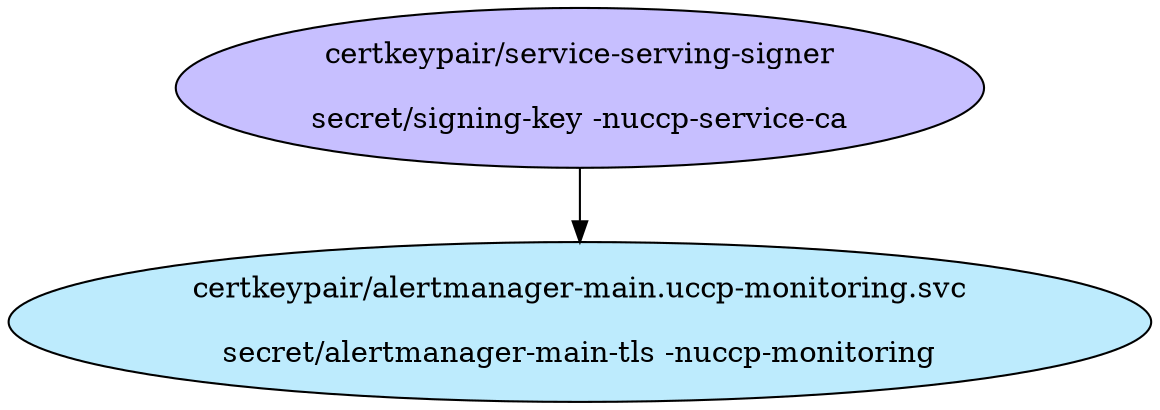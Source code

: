 digraph "Local Certificate" {
  // Node definitions.
  1 [
    label="certkeypair/service-serving-signer\n\nsecret/signing-key -nuccp-service-ca\n"
    style=filled
    fillcolor="#c7bfff"
  ];
  51 [
    label="certkeypair/alertmanager-main.uccp-monitoring.svc\n\nsecret/alertmanager-main-tls -nuccp-monitoring\n"
    style=filled
    fillcolor="#bdebfd"
  ];

  // Edge definitions.
  1 -> 51;
}